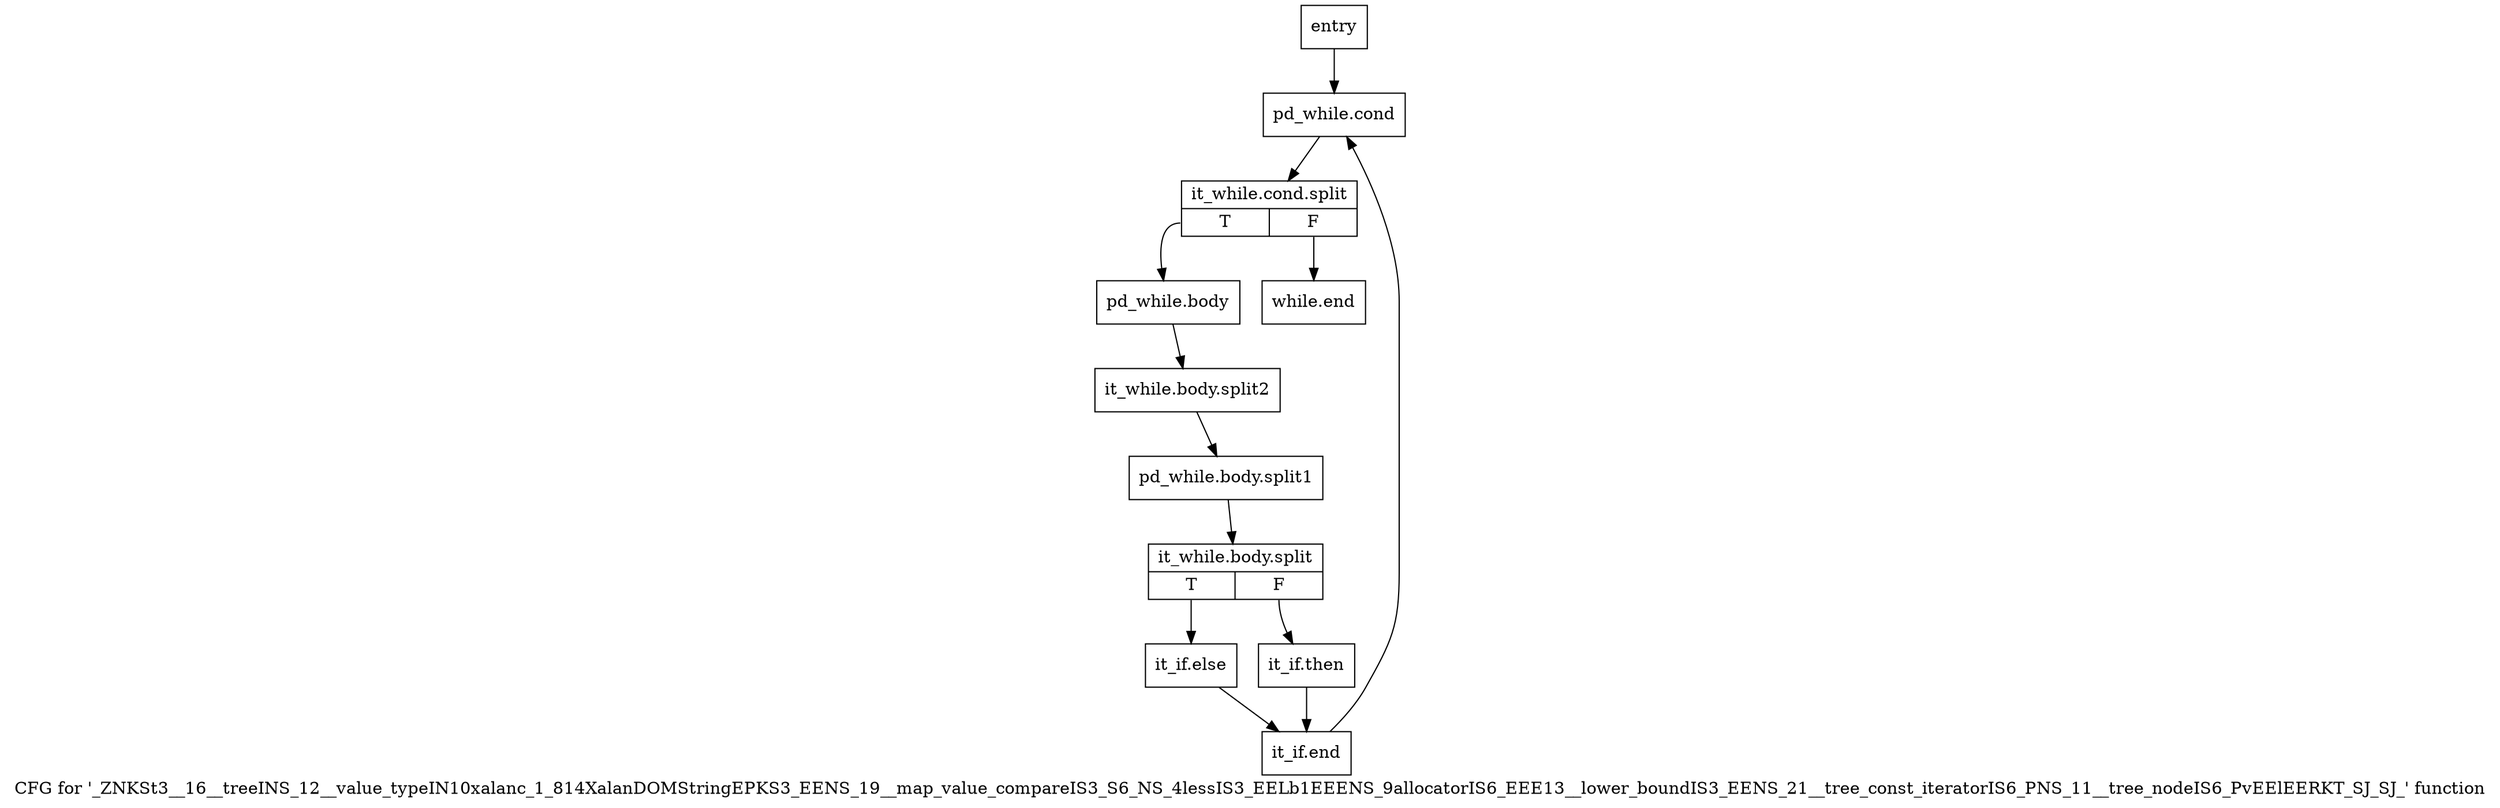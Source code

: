 digraph "CFG for '_ZNKSt3__16__treeINS_12__value_typeIN10xalanc_1_814XalanDOMStringEPKS3_EENS_19__map_value_compareIS3_S6_NS_4lessIS3_EELb1EEENS_9allocatorIS6_EEE13__lower_boundIS3_EENS_21__tree_const_iteratorIS6_PNS_11__tree_nodeIS6_PvEElEERKT_SJ_SJ_' function" {
	label="CFG for '_ZNKSt3__16__treeINS_12__value_typeIN10xalanc_1_814XalanDOMStringEPKS3_EENS_19__map_value_compareIS3_S6_NS_4lessIS3_EELb1EEENS_9allocatorIS6_EEE13__lower_boundIS3_EENS_21__tree_const_iteratorIS6_PNS_11__tree_nodeIS6_PvEElEERKT_SJ_SJ_' function";

	Node0x6cb3ab0 [shape=record,label="{entry}"];
	Node0x6cb3ab0 -> Node0x6cb3b00;
	Node0x6cb3b00 [shape=record,label="{pd_while.cond}"];
	Node0x6cb3b00 -> Node0xafeaa90;
	Node0xafeaa90 [shape=record,label="{it_while.cond.split|{<s0>T|<s1>F}}"];
	Node0xafeaa90:s0 -> Node0x6cb3b50;
	Node0xafeaa90:s1 -> Node0x6cb3c90;
	Node0x6cb3b50 [shape=record,label="{pd_while.body}"];
	Node0x6cb3b50 -> Node0xafea8b0;
	Node0xafea8b0 [shape=record,label="{it_while.body.split2}"];
	Node0xafea8b0 -> Node0xafea950;
	Node0xafea950 [shape=record,label="{pd_while.body.split1}"];
	Node0xafea950 -> Node0xafea900;
	Node0xafea900 [shape=record,label="{it_while.body.split|{<s0>T|<s1>F}}"];
	Node0xafea900:s0 -> Node0x6cb3bf0;
	Node0xafea900:s1 -> Node0x6cb3ba0;
	Node0x6cb3ba0 [shape=record,label="{it_if.then}"];
	Node0x6cb3ba0 -> Node0x6cb3c40;
	Node0x6cb3bf0 [shape=record,label="{it_if.else}"];
	Node0x6cb3bf0 -> Node0x6cb3c40;
	Node0x6cb3c40 [shape=record,label="{it_if.end}"];
	Node0x6cb3c40 -> Node0x6cb3b00;
	Node0x6cb3c90 [shape=record,label="{while.end}"];
}
